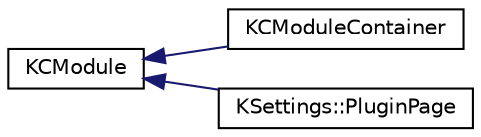 digraph "Graphical Class Hierarchy"
{
  edge [fontname="Helvetica",fontsize="10",labelfontname="Helvetica",labelfontsize="10"];
  node [fontname="Helvetica",fontsize="10",shape=record];
  rankdir="LR";
  Node0 [label="KCModule",height=0.2,width=0.4,color="black", fillcolor="white", style="filled",URL="D:/Users/anthony/Documents/MINGW-KDE-Frameworks/frameworks/kconfigwidgets-5.26.0/html/KConfigWidgets.tags$classKCModule.html"];
  Node0 -> Node1 [dir="back",color="midnightblue",fontsize="10",style="solid",fontname="Helvetica"];
  Node1 [label="KCModuleContainer",height=0.2,width=0.4,color="black", fillcolor="white", style="filled",URL="$classKCModuleContainer.html",tooltip="KCModuleContainer is a convenience class encapsulating several KCModules. "];
  Node0 -> Node2 [dir="back",color="midnightblue",fontsize="10",style="solid",fontname="Helvetica"];
  Node2 [label="KSettings::PluginPage",height=0.2,width=0.4,color="black", fillcolor="white", style="filled",URL="$classKSettings_1_1PluginPage.html",tooltip="Convenience KCModule for creating a plugins config page. "];
}
